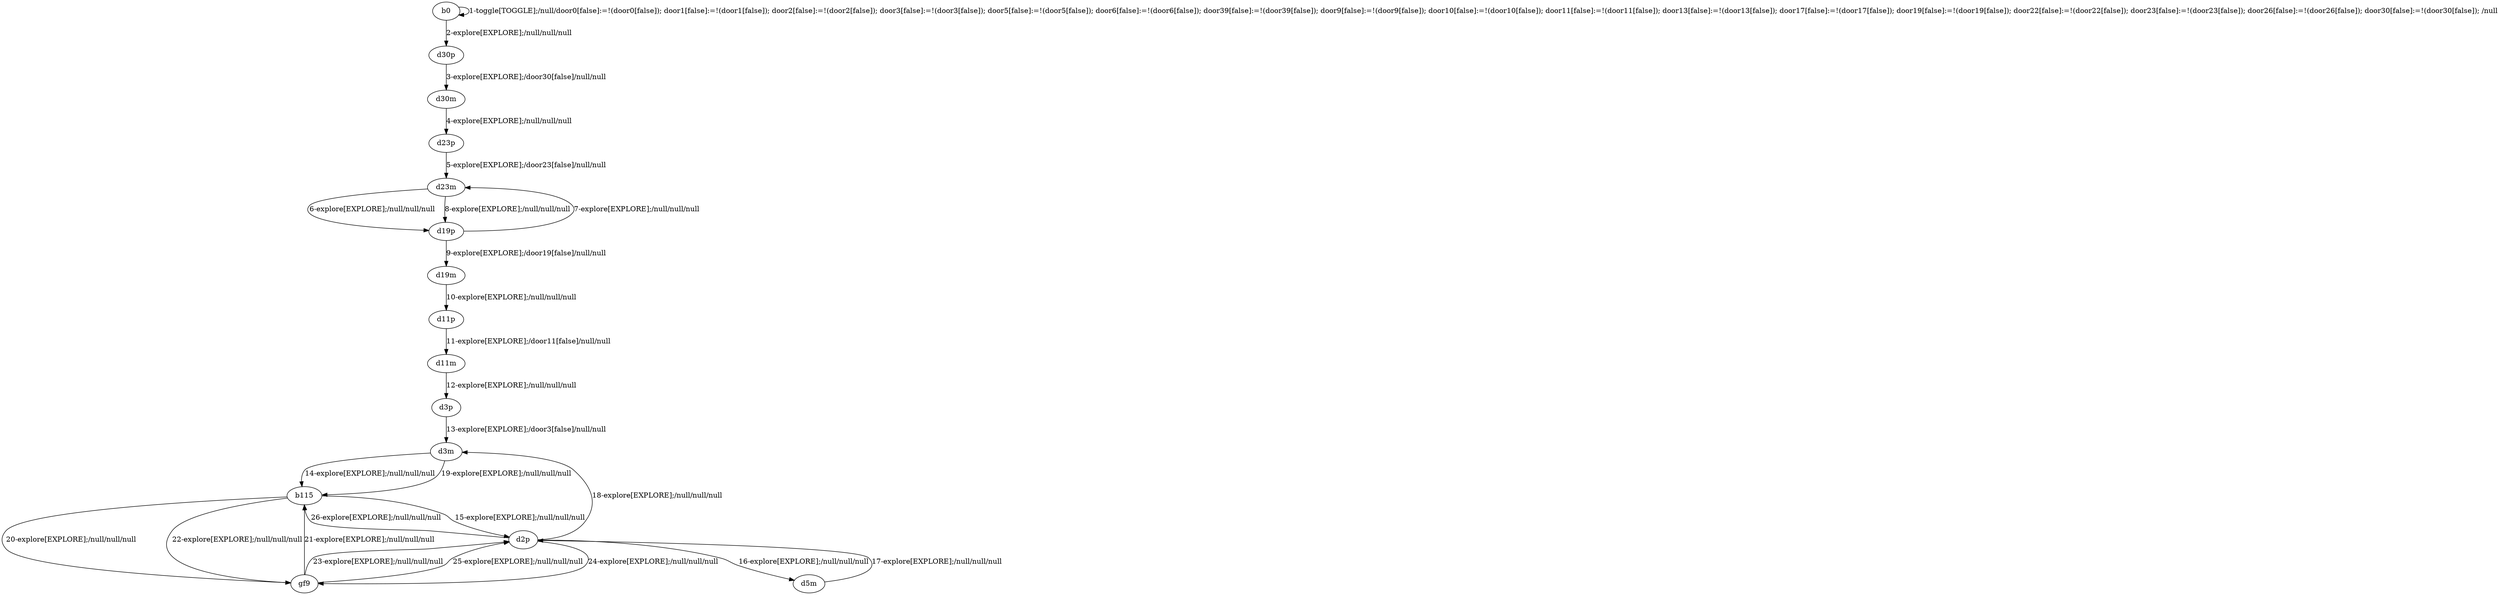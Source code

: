 # Total number of goals covered by this test: 1
# d2p --> b115

digraph g {
"b0" -> "b0" [label = "1-toggle[TOGGLE];/null/door0[false]:=!(door0[false]); door1[false]:=!(door1[false]); door2[false]:=!(door2[false]); door3[false]:=!(door3[false]); door5[false]:=!(door5[false]); door6[false]:=!(door6[false]); door39[false]:=!(door39[false]); door9[false]:=!(door9[false]); door10[false]:=!(door10[false]); door11[false]:=!(door11[false]); door13[false]:=!(door13[false]); door17[false]:=!(door17[false]); door19[false]:=!(door19[false]); door22[false]:=!(door22[false]); door23[false]:=!(door23[false]); door26[false]:=!(door26[false]); door30[false]:=!(door30[false]); /null"];
"b0" -> "d30p" [label = "2-explore[EXPLORE];/null/null/null"];
"d30p" -> "d30m" [label = "3-explore[EXPLORE];/door30[false]/null/null"];
"d30m" -> "d23p" [label = "4-explore[EXPLORE];/null/null/null"];
"d23p" -> "d23m" [label = "5-explore[EXPLORE];/door23[false]/null/null"];
"d23m" -> "d19p" [label = "6-explore[EXPLORE];/null/null/null"];
"d19p" -> "d23m" [label = "7-explore[EXPLORE];/null/null/null"];
"d23m" -> "d19p" [label = "8-explore[EXPLORE];/null/null/null"];
"d19p" -> "d19m" [label = "9-explore[EXPLORE];/door19[false]/null/null"];
"d19m" -> "d11p" [label = "10-explore[EXPLORE];/null/null/null"];
"d11p" -> "d11m" [label = "11-explore[EXPLORE];/door11[false]/null/null"];
"d11m" -> "d3p" [label = "12-explore[EXPLORE];/null/null/null"];
"d3p" -> "d3m" [label = "13-explore[EXPLORE];/door3[false]/null/null"];
"d3m" -> "b115" [label = "14-explore[EXPLORE];/null/null/null"];
"b115" -> "d2p" [label = "15-explore[EXPLORE];/null/null/null"];
"d2p" -> "d5m" [label = "16-explore[EXPLORE];/null/null/null"];
"d5m" -> "d2p" [label = "17-explore[EXPLORE];/null/null/null"];
"d2p" -> "d3m" [label = "18-explore[EXPLORE];/null/null/null"];
"d3m" -> "b115" [label = "19-explore[EXPLORE];/null/null/null"];
"b115" -> "gf9" [label = "20-explore[EXPLORE];/null/null/null"];
"gf9" -> "b115" [label = "21-explore[EXPLORE];/null/null/null"];
"b115" -> "gf9" [label = "22-explore[EXPLORE];/null/null/null"];
"gf9" -> "d2p" [label = "23-explore[EXPLORE];/null/null/null"];
"d2p" -> "gf9" [label = "24-explore[EXPLORE];/null/null/null"];
"gf9" -> "d2p" [label = "25-explore[EXPLORE];/null/null/null"];
"d2p" -> "b115" [label = "26-explore[EXPLORE];/null/null/null"];
}